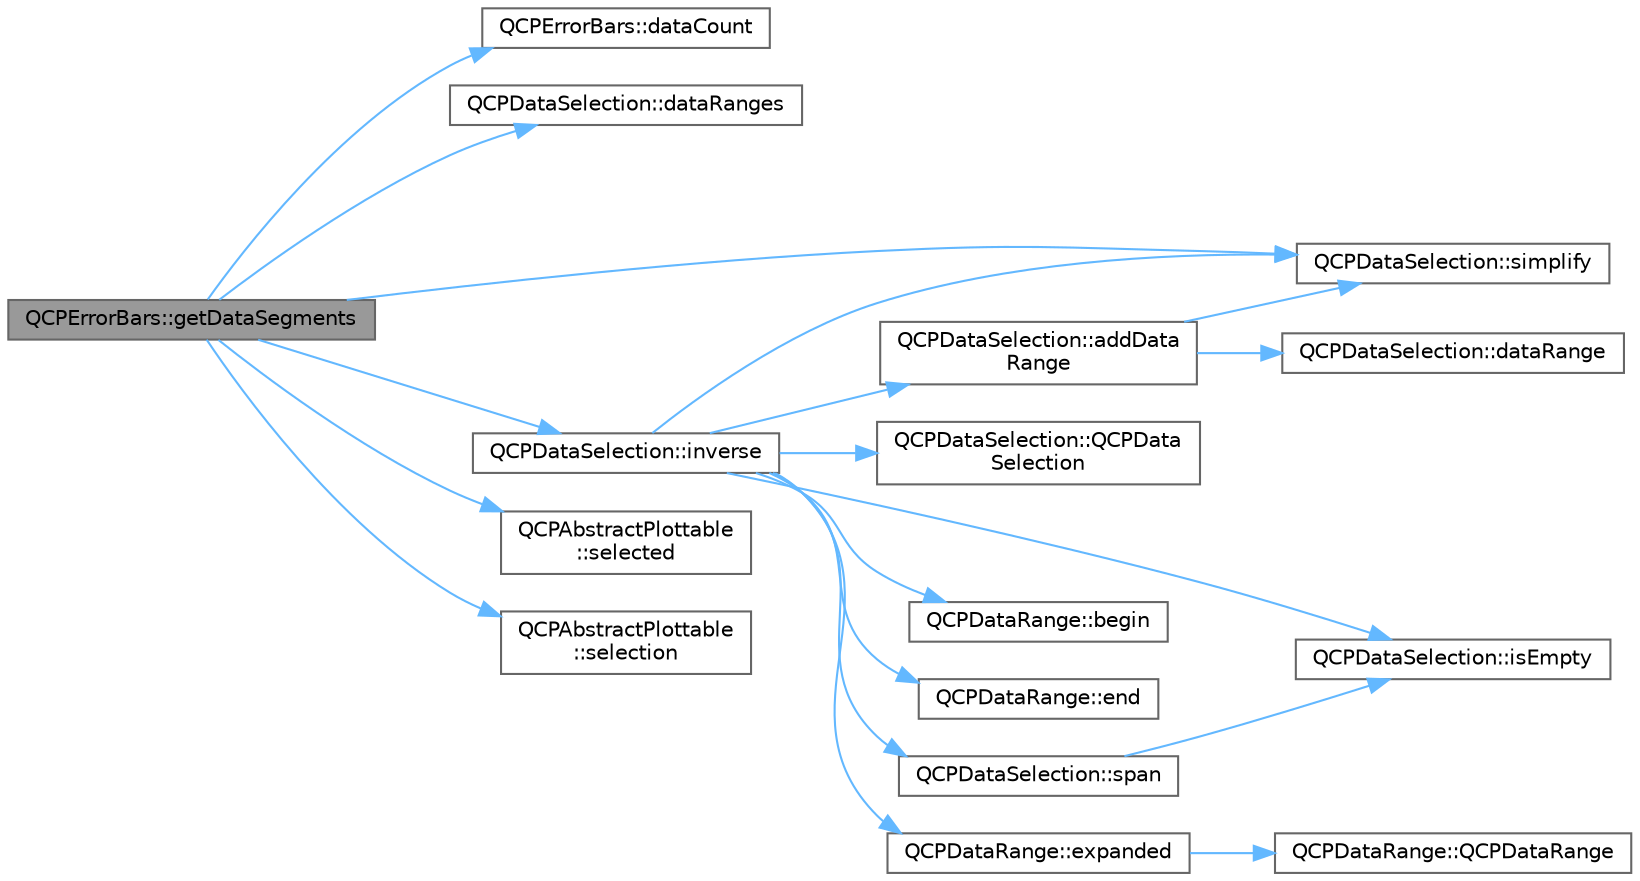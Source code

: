 digraph "QCPErrorBars::getDataSegments"
{
 // LATEX_PDF_SIZE
  bgcolor="transparent";
  edge [fontname=Helvetica,fontsize=10,labelfontname=Helvetica,labelfontsize=10];
  node [fontname=Helvetica,fontsize=10,shape=box,height=0.2,width=0.4];
  rankdir="LR";
  Node1 [label="QCPErrorBars::getDataSegments",height=0.2,width=0.4,color="gray40", fillcolor="grey60", style="filled", fontcolor="black",tooltip=" "];
  Node1 -> Node2 [color="steelblue1",style="solid"];
  Node2 [label="QCPErrorBars::dataCount",height=0.2,width=0.4,color="grey40", fillcolor="white", style="filled",URL="$class_q_c_p_error_bars.html#a18b797c62f2af000b926e52eb46d97c7",tooltip=" "];
  Node1 -> Node3 [color="steelblue1",style="solid"];
  Node3 [label="QCPDataSelection::dataRanges",height=0.2,width=0.4,color="grey40", fillcolor="white", style="filled",URL="$class_q_c_p_data_selection.html#ac3b1c5e7713d380cd9e447f4556b94da",tooltip=" "];
  Node1 -> Node4 [color="steelblue1",style="solid"];
  Node4 [label="QCPDataSelection::inverse",height=0.2,width=0.4,color="grey40", fillcolor="white", style="filled",URL="$class_q_c_p_data_selection.html#ae8097f4e4ffee7b1b5df27c93eb365db",tooltip=" "];
  Node4 -> Node5 [color="steelblue1",style="solid"];
  Node5 [label="QCPDataSelection::addData\lRange",height=0.2,width=0.4,color="grey40", fillcolor="white", style="filled",URL="$class_q_c_p_data_selection.html#a46740c5aa7b80ae9b2abf6985d61b74f",tooltip=" "];
  Node5 -> Node6 [color="steelblue1",style="solid"];
  Node6 [label="QCPDataSelection::dataRange",height=0.2,width=0.4,color="grey40", fillcolor="white", style="filled",URL="$class_q_c_p_data_selection.html#a6956acf6a9a49a353b4f9b58608978ad",tooltip=" "];
  Node5 -> Node7 [color="steelblue1",style="solid"];
  Node7 [label="QCPDataSelection::simplify",height=0.2,width=0.4,color="grey40", fillcolor="white", style="filled",URL="$class_q_c_p_data_selection.html#a4a2fbad1a6e4d1dd26fdfdf88956f2a4",tooltip=" "];
  Node4 -> Node8 [color="steelblue1",style="solid"];
  Node8 [label="QCPDataRange::begin",height=0.2,width=0.4,color="grey40", fillcolor="white", style="filled",URL="$class_q_c_p_data_range.html#ae76d7eba9defdfafcd0fc41096793129",tooltip=" "];
  Node4 -> Node9 [color="steelblue1",style="solid"];
  Node9 [label="QCPDataRange::end",height=0.2,width=0.4,color="grey40", fillcolor="white", style="filled",URL="$class_q_c_p_data_range.html#aee1b20fb045929c3753ee2ce14af7630",tooltip=" "];
  Node4 -> Node10 [color="steelblue1",style="solid"];
  Node10 [label="QCPDataRange::expanded",height=0.2,width=0.4,color="grey40", fillcolor="white", style="filled",URL="$class_q_c_p_data_range.html#a36c8ad8acf177ffeb0a72c8d73030844",tooltip=" "];
  Node10 -> Node11 [color="steelblue1",style="solid"];
  Node11 [label="QCPDataRange::QCPDataRange",height=0.2,width=0.4,color="grey40", fillcolor="white", style="filled",URL="$class_q_c_p_data_range.html#a49e72fd9bace1da9d875136dcc04c986",tooltip=" "];
  Node4 -> Node12 [color="steelblue1",style="solid"];
  Node12 [label="QCPDataSelection::isEmpty",height=0.2,width=0.4,color="grey40", fillcolor="white", style="filled",URL="$class_q_c_p_data_selection.html#a7f7526b475998dc0c3d6c376b24736c9",tooltip=" "];
  Node4 -> Node13 [color="steelblue1",style="solid"];
  Node13 [label="QCPDataSelection::QCPData\lSelection",height=0.2,width=0.4,color="grey40", fillcolor="white", style="filled",URL="$class_q_c_p_data_selection.html#a0e0b7faaec7df1a7c77dd6f4883cdf0d",tooltip=" "];
  Node4 -> Node7 [color="steelblue1",style="solid"];
  Node4 -> Node14 [color="steelblue1",style="solid"];
  Node14 [label="QCPDataSelection::span",height=0.2,width=0.4,color="grey40", fillcolor="white", style="filled",URL="$class_q_c_p_data_selection.html#a890f9291e0b7f065747040de5d68ff7d",tooltip=" "];
  Node14 -> Node12 [color="steelblue1",style="solid"];
  Node1 -> Node15 [color="steelblue1",style="solid"];
  Node15 [label="QCPAbstractPlottable\l::selected",height=0.2,width=0.4,color="grey40", fillcolor="white", style="filled",URL="$class_q_c_p_abstract_plottable.html#a0b3b514474fe93354fc74cfc144184b4",tooltip=" "];
  Node1 -> Node16 [color="steelblue1",style="solid"];
  Node16 [label="QCPAbstractPlottable\l::selection",height=0.2,width=0.4,color="grey40", fillcolor="white", style="filled",URL="$class_q_c_p_abstract_plottable.html#a040bf09f41d456284cfd39cc37aa068f",tooltip=" "];
  Node1 -> Node7 [color="steelblue1",style="solid"];
}
